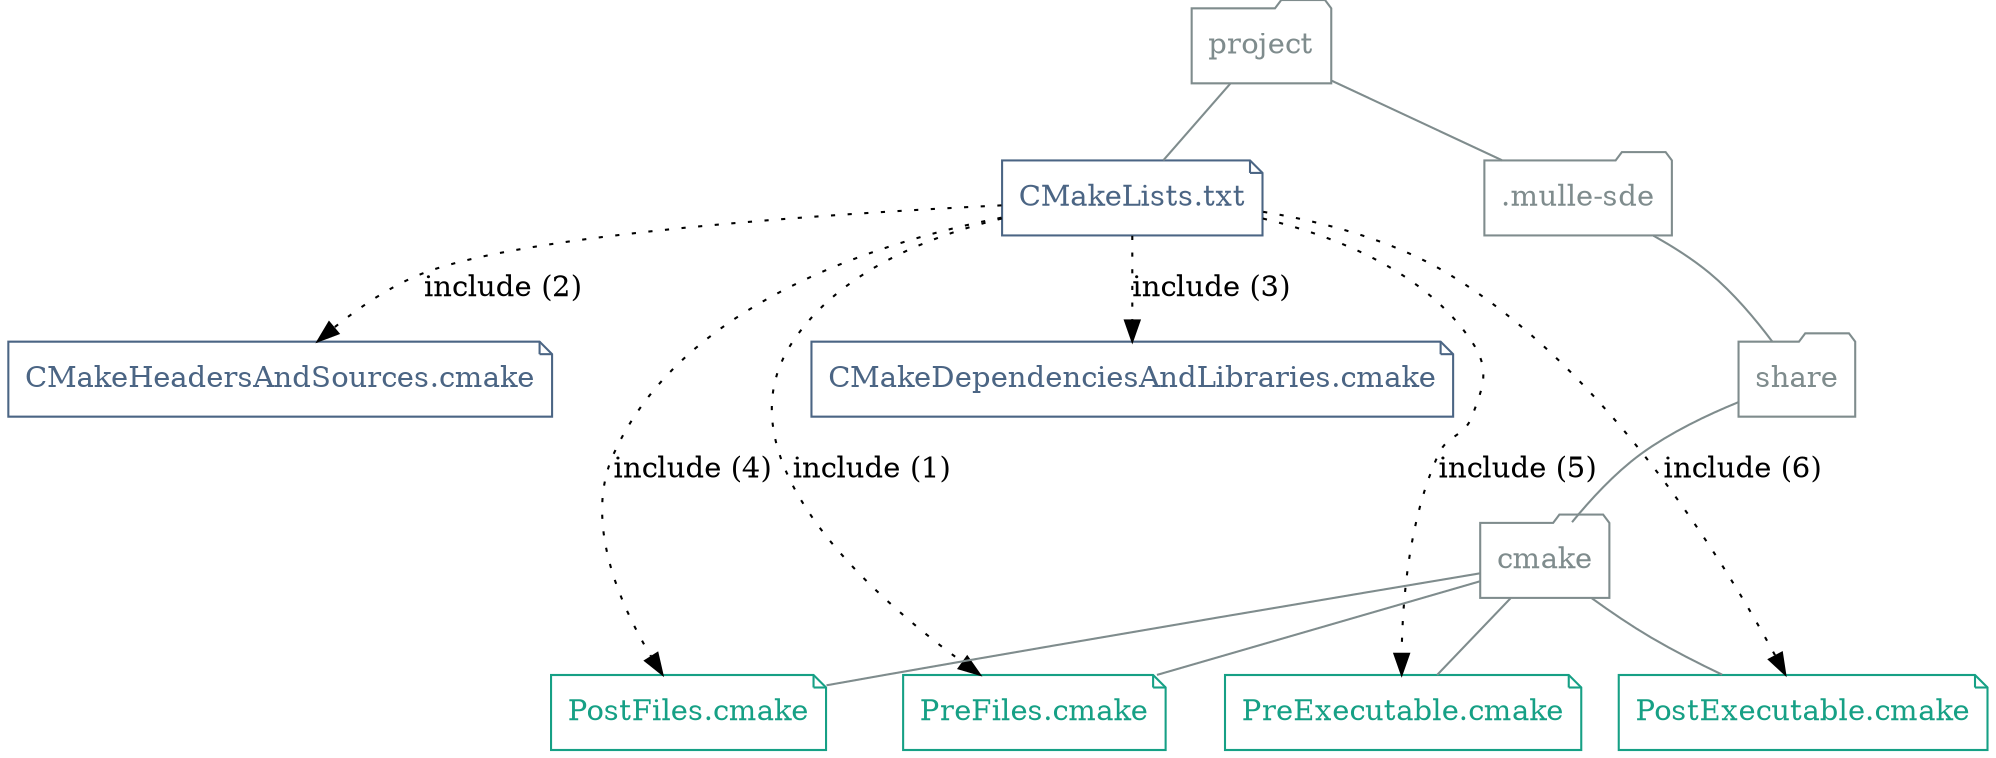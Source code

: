 digraph G {
    graph [rankdir = TD];

    node[ shape=folder];

    { rank = same;  "CMakeLists.txt", ".mulle-sde" };

    "project"                           [ color="#7f8c8d", fontcolor="#7f8c8d" ]

    "project" -> "CMakeLists.txt"       [ arrowhead="none", color="#7f8c8d" ]
    "project" -> ".mulle-sde"         [ arrowhead="none", color="#7f8c8d" ]

    "CMakeLists.txt"                    [ shape="note", color="#4b6584", fontcolor="#4b6584" ]

    "CMakeHeadersAndSources.cmake"        [ shape="note", color="#4b6584", fontcolor="#4b6584" ]
    "CMakeDependenciesAndLibraries.cmake" [ shape="note", color="#4b6584", fontcolor="#4b6584" ]

    "CMakeLists.txt" -> "CMakeHeadersAndSources.cmake"         [ style="dotted", label="include (2)" ]
    "CMakeLists.txt" -> "CMakeDependenciesAndLibraries.cmake"  [ style="dotted", label="include (3)" ]


    { rank = same;  "PreFiles.cmake", "PostFiles.cmake", "PreExecutable.cmake", "PostExecutable.cmake" };

    ".mulle-sde" -> "share"                 [ arrowhead="none", color="#7f8c8d" ]
    "share"      -> "cmake"                 [ arrowhead="none", color="#7f8c8d" ]
    "cmake"      -> "PreFiles.cmake"        [ arrowhead="none", color="#7f8c8d" ]
    "cmake"      -> "PostFiles.cmake"       [ arrowhead="none", color="#7f8c8d" ]
    "cmake"      -> "PreExecutable.cmake"   [ arrowhead="none", color="#7f8c8d" ]
    "cmake"      -> "PostExecutable.cmake"  [ arrowhead="none", color="#7f8c8d" ]

    ".mulle-sde"       [ color="#7f8c8d", fontcolor="#7f8c8d" ]
    "share"            [ color="#7f8c8d", fontcolor="#7f8c8d" ]
    "cmake"            [ color="#7f8c8d", fontcolor="#7f8c8d" ]

    "PreFiles.cmake"         [ shape="note", color="#16a085", fontcolor="#16a085" ]
    "PostFiles.cmake"        [ shape="note", color="#16a085", fontcolor="#16a085" ]
    "PreExecutable.cmake"    [ shape="note", color="#16a085", fontcolor="#16a085" ]
    "PostExecutable.cmake"   [ shape="note", color="#16a085", fontcolor="#16a085" ]

    "CMakeLists.txt" -> "PreFiles.cmake"        [ style="dotted", label="include (1)" ]
    "CMakeLists.txt" -> "PostFiles.cmake"       [ style="dotted", label="include (4)" ]
    "CMakeLists.txt" -> "PreExecutable.cmake"   [ style="dotted", label="include (5)" ]
    "CMakeLists.txt" -> "PostExecutable.cmake"  [ style="dotted", label="include (6)" ]

}
